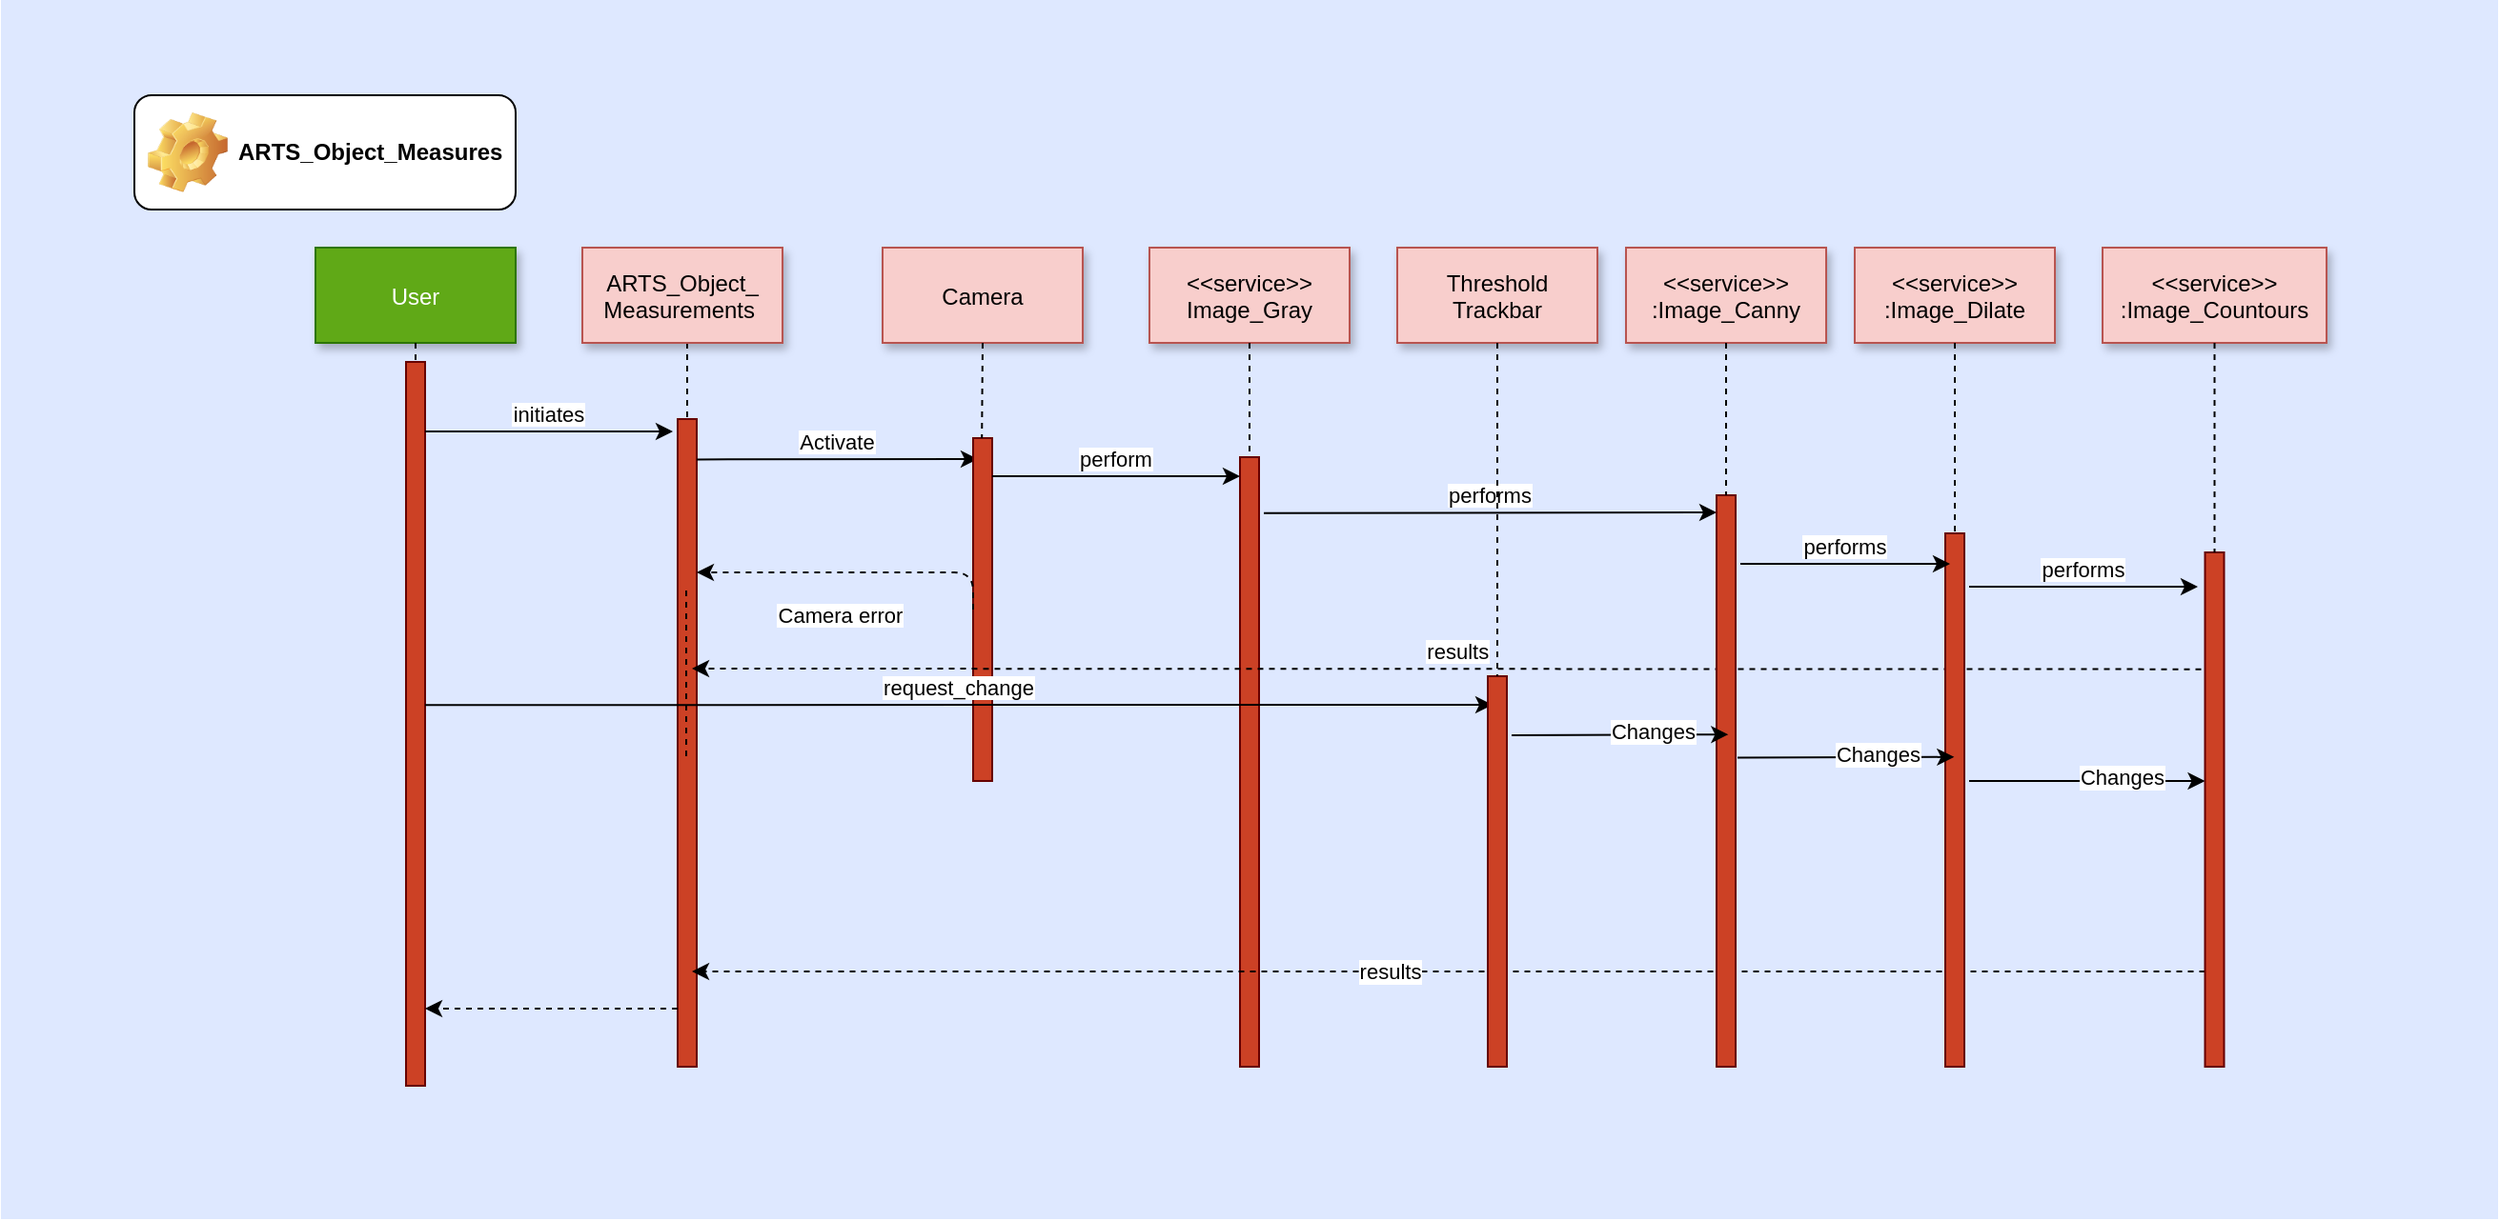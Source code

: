 <mxfile version="14.2.9" type="github">
  <diagram name="Page-1" id="9361dd3d-8414-5efd-6122-117bd74ce7a7">
    <mxGraphModel dx="2136" dy="1384" grid="1" gridSize="10" guides="1" tooltips="1" connect="1" arrows="1" fold="1" page="0" pageScale="1.5" pageWidth="826" pageHeight="1169" background="#ffffff" math="0" shadow="0">
      <root>
        <mxCell id="0" />
        <mxCell id="1" parent="0" />
        <mxCell id="69" value="" style="fillColor=#DEE8FF;strokeColor=none" parent="1" vertex="1">
          <mxGeometry x="-12.5" y="-40" width="1310" height="640" as="geometry" />
        </mxCell>
        <mxCell id="2" value="" style="fillColor=#CC4125;strokeColor=#660000" parent="1" vertex="1">
          <mxGeometry x="200" y="150" width="10" height="380" as="geometry" />
        </mxCell>
        <mxCell id="4" value="User" style="shadow=1;fillColor=#60a917;strokeColor=#2D7600;fontColor=#ffffff;" parent="1" vertex="1">
          <mxGeometry x="152.5" y="90" width="105" height="50" as="geometry" />
        </mxCell>
        <mxCell id="6" value="" style="fillColor=#CC4125;strokeColor=#660000" parent="1" vertex="1">
          <mxGeometry x="342.5" y="180" width="10" height="340" as="geometry" />
        </mxCell>
        <mxCell id="8" value="" style="edgeStyle=none;endArrow=none;dashed=1" parent="1" target="6" edge="1">
          <mxGeometry x="272.335" y="165" width="100" height="100" as="geometry">
            <mxPoint x="347.5" y="110.0" as="sourcePoint" />
            <mxPoint x="347.576" y="165" as="targetPoint" />
          </mxGeometry>
        </mxCell>
        <mxCell id="9" value="initiates" style="edgeStyle=none;verticalLabelPosition=top;verticalAlign=bottom" parent="1" edge="1">
          <mxGeometry x="220" y="99" width="100" height="100" as="geometry">
            <mxPoint x="210" y="186.5" as="sourcePoint" />
            <mxPoint x="340" y="186.5" as="targetPoint" />
          </mxGeometry>
        </mxCell>
        <mxCell id="13" value="Activate" style="edgeStyle=none;verticalLabelPosition=top;verticalAlign=bottom;" parent="1" edge="1">
          <mxGeometry x="385.455" y="113.916" width="100" height="100" as="geometry">
            <mxPoint x="352.5" y="201.206" as="sourcePoint" />
            <mxPoint x="500" y="201" as="targetPoint" />
          </mxGeometry>
        </mxCell>
        <mxCell id="15" value="Camera" style="shadow=1;fillColor=#f8cecc;strokeColor=#b85450;" parent="1" vertex="1">
          <mxGeometry x="450.004" y="90.0" width="105" height="50" as="geometry" />
        </mxCell>
        <mxCell id="17" value="" style="fillColor=#CC4125;strokeColor=#660000" parent="1" vertex="1">
          <mxGeometry x="497.5" y="190" width="10" height="180" as="geometry" />
        </mxCell>
        <mxCell id="21" value="" style="fillColor=#CC4125;strokeColor=#660000" parent="1" vertex="1">
          <mxGeometry x="637.5" y="200" width="10" height="320" as="geometry" />
        </mxCell>
        <mxCell id="22" value="&lt;&lt;service&gt;&gt;&#xa;Image_Gray" style="shadow=1;fillColor=#f8cecc;strokeColor=#b85450;" parent="1" vertex="1">
          <mxGeometry x="590" y="90" width="105" height="50" as="geometry" />
        </mxCell>
        <mxCell id="23" value="" style="edgeStyle=none;endArrow=none;dashed=1" parent="1" source="22" target="21" edge="1">
          <mxGeometry x="614.488" y="175.0" width="100" height="100" as="geometry">
            <mxPoint x="674.653" y="110" as="sourcePoint" />
            <mxPoint x="674.653" y="260" as="targetPoint" />
          </mxGeometry>
        </mxCell>
        <mxCell id="24" value="&lt;&lt;service&gt;&gt;&#xa;:Image_Canny" style="shadow=1;fillColor=#f8cecc;strokeColor=#b85450;" parent="1" vertex="1">
          <mxGeometry x="840" y="90" width="105" height="50" as="geometry" />
        </mxCell>
        <mxCell id="27" value="perform" style="edgeStyle=elbowEdgeStyle;elbow=vertical;verticalLabelPosition=top;verticalAlign=bottom" parent="1" source="17" target="21" edge="1">
          <mxGeometry x="540" y="270" width="100" height="100" as="geometry">
            <mxPoint x="540" y="370" as="sourcePoint" />
            <mxPoint x="640" y="270" as="targetPoint" />
            <Array as="points">
              <mxPoint x="600" y="210" />
              <mxPoint x="590" y="270" />
            </Array>
          </mxGeometry>
        </mxCell>
        <mxCell id="33" value="" style="edgeStyle=elbowEdgeStyle;elbow=horizontal;endArrow=none;dashed=1" parent="1" source="4" target="2" edge="1">
          <mxGeometry x="230.0" y="310" width="100" height="100" as="geometry">
            <mxPoint x="230.0" y="410" as="sourcePoint" />
            <mxPoint x="330" y="310" as="targetPoint" />
          </mxGeometry>
        </mxCell>
        <mxCell id="34" value="performs" style="edgeStyle=elbowEdgeStyle;elbow=vertical;verticalLabelPosition=top;verticalAlign=bottom" parent="1" edge="1">
          <mxGeometry x="520" y="200.026" width="100" height="100" as="geometry">
            <mxPoint x="650" y="229.42" as="sourcePoint" />
            <mxPoint x="887.5" y="229" as="targetPoint" />
            <Array as="points" />
          </mxGeometry>
        </mxCell>
        <mxCell id="44" value="" style="edgeStyle=none;dashed=1;endArrow=none;" parent="1" edge="1">
          <mxGeometry x="192" y="300" width="100" height="100" as="geometry">
            <mxPoint x="347" y="270" as="sourcePoint" />
            <mxPoint x="347" y="360" as="targetPoint" />
          </mxGeometry>
        </mxCell>
        <mxCell id="53" value="request_change" style="edgeStyle=elbowEdgeStyle;elbow=vertical;verticalLabelPosition=top;verticalAlign=bottom" parent="1" edge="1">
          <mxGeometry x="387.5" y="289.356" width="100" height="100" as="geometry">
            <mxPoint x="210" y="330.119" as="sourcePoint" />
            <mxPoint x="770" y="330.12" as="targetPoint" />
            <Array as="points" />
          </mxGeometry>
        </mxCell>
        <mxCell id="54" value="" style="edgeStyle=elbowEdgeStyle;elbow=vertical;dashed=1;verticalLabelPosition=bottom;verticalAlign=top;entryX=0.75;entryY=0.853;entryDx=0;entryDy=0;entryPerimeter=0;" parent="1" edge="1" target="6">
          <mxGeometry x="673.75" y="477.338" width="100" height="100" as="geometry">
            <mxPoint x="1143.75" y="469.996" as="sourcePoint" />
            <mxPoint x="380" y="467" as="targetPoint" />
            <Array as="points" />
          </mxGeometry>
        </mxCell>
        <mxCell id="tE6BO9GWFNX0W8BT2dj9-134" value="results" style="edgeLabel;html=1;align=center;verticalAlign=middle;resizable=0;points=[];" vertex="1" connectable="0" parent="54">
          <mxGeometry relative="1" as="geometry">
            <mxPoint x="-31" as="offset" />
          </mxGeometry>
        </mxCell>
        <mxCell id="67" value="" style="edgeStyle=elbowEdgeStyle;elbow=vertical;dashed=1;verticalLabelPosition=bottom;verticalAlign=top" parent="1" edge="1">
          <mxGeometry x="507.5" y="604.342" width="100" height="100" as="geometry">
            <mxPoint x="342.5" y="489.5" as="sourcePoint" />
            <mxPoint x="210" y="489.5" as="targetPoint" />
            <Array as="points" />
          </mxGeometry>
        </mxCell>
        <mxCell id="68" value="results" style="edgeStyle=elbowEdgeStyle;elbow=vertical;dashed=1;verticalLabelPosition=bottom;verticalAlign=bottom" parent="1" edge="1">
          <mxGeometry x="556.25" y="260.408" width="100" height="100" as="geometry">
            <mxPoint x="1153.75" y="311.33" as="sourcePoint" />
            <mxPoint x="350" y="311" as="targetPoint" />
            <Array as="points" />
          </mxGeometry>
        </mxCell>
        <mxCell id="tE6BO9GWFNX0W8BT2dj9-89" value="ARTS_Object_Measures" style="label;whiteSpace=wrap;html=1;image=img/clipart/Gear_128x128.png" vertex="1" parent="1">
          <mxGeometry x="57.5" y="10" width="200" height="60" as="geometry" />
        </mxCell>
        <mxCell id="tE6BO9GWFNX0W8BT2dj9-91" value="ARTS_Object_&#xa;Measurements " style="shadow=1;fillColor=#f8cecc;strokeColor=#b85450;" vertex="1" parent="1">
          <mxGeometry x="292.504" y="90.0" width="105" height="50" as="geometry" />
        </mxCell>
        <mxCell id="tE6BO9GWFNX0W8BT2dj9-93" value="&lt;&lt;service&gt;&gt;&#xa;:Image_Dilate" style="shadow=1;fillColor=#f8cecc;strokeColor=#b85450;" vertex="1" parent="1">
          <mxGeometry x="960" y="90" width="105" height="50" as="geometry" />
        </mxCell>
        <mxCell id="tE6BO9GWFNX0W8BT2dj9-94" value="&lt;&lt;service&gt;&gt;&#xa;:Image_Countours" style="shadow=1;fillColor=#f8cecc;strokeColor=#b85450;" vertex="1" parent="1">
          <mxGeometry x="1090" y="90" width="117.5" height="50" as="geometry" />
        </mxCell>
        <mxCell id="48" value="" style="fillColor=#CC4125;strokeColor=#660000" parent="1" vertex="1">
          <mxGeometry x="887.5" y="220" width="10" height="300" as="geometry" />
        </mxCell>
        <mxCell id="tE6BO9GWFNX0W8BT2dj9-99" value="" style="edgeStyle=none;endArrow=none;dashed=1" edge="1" parent="1" source="24" target="48">
          <mxGeometry x="727.335" y="165" width="100" height="100" as="geometry">
            <mxPoint x="802.5" y="140" as="sourcePoint" />
            <mxPoint x="802.5" y="289.394" as="targetPoint" />
          </mxGeometry>
        </mxCell>
        <mxCell id="tE6BO9GWFNX0W8BT2dj9-100" value="" style="fillColor=#CC4125;strokeColor=#660000" vertex="1" parent="1">
          <mxGeometry x="1007.5" y="240" width="10" height="280" as="geometry" />
        </mxCell>
        <mxCell id="tE6BO9GWFNX0W8BT2dj9-102" value="" style="edgeStyle=none;endArrow=none;dashed=1;exitX=0.5;exitY=1;exitDx=0;exitDy=0;entryX=0.5;entryY=0;entryDx=0;entryDy=0;" edge="1" parent="1" source="tE6BO9GWFNX0W8BT2dj9-93" target="tE6BO9GWFNX0W8BT2dj9-100">
          <mxGeometry x="737.335" y="175" width="100" height="100" as="geometry">
            <mxPoint x="812.308" y="150" as="sourcePoint" />
            <mxPoint x="812.187" y="218.557" as="targetPoint" />
            <Array as="points" />
          </mxGeometry>
        </mxCell>
        <mxCell id="tE6BO9GWFNX0W8BT2dj9-105" value="performs" style="edgeStyle=elbowEdgeStyle;elbow=vertical;verticalLabelPosition=top;verticalAlign=bottom" edge="1" parent="1">
          <mxGeometry x="732.5" y="226.936" width="100" height="100" as="geometry">
            <mxPoint x="900" y="256" as="sourcePoint" />
            <mxPoint x="1010.0" y="256.439" as="targetPoint" />
            <Array as="points" />
          </mxGeometry>
        </mxCell>
        <mxCell id="tE6BO9GWFNX0W8BT2dj9-106" value="performs" style="edgeStyle=elbowEdgeStyle;elbow=vertical;verticalLabelPosition=top;verticalAlign=bottom" edge="1" parent="1">
          <mxGeometry x="857.5" y="238.376" width="100" height="100" as="geometry">
            <mxPoint x="1020" y="268" as="sourcePoint" />
            <mxPoint x="1140" y="268" as="targetPoint" />
            <Array as="points" />
          </mxGeometry>
        </mxCell>
        <mxCell id="tE6BO9GWFNX0W8BT2dj9-107" value="" style="fillColor=#CC4125;strokeColor=#660000" vertex="1" parent="1">
          <mxGeometry x="1143.75" y="250" width="10" height="270" as="geometry" />
        </mxCell>
        <mxCell id="tE6BO9GWFNX0W8BT2dj9-108" value="" style="edgeStyle=none;endArrow=none;dashed=1;exitX=0.5;exitY=1;exitDx=0;exitDy=0;" edge="1" parent="1" source="15">
          <mxGeometry x="474.078" y="185.0" width="100" height="100" as="geometry">
            <mxPoint x="502.09" y="150" as="sourcePoint" />
            <mxPoint x="502.09" y="190.004" as="targetPoint" />
          </mxGeometry>
        </mxCell>
        <mxCell id="tE6BO9GWFNX0W8BT2dj9-111" value="Camera error" style="edgeStyle=elbowEdgeStyle;elbow=vertical;dashed=1;verticalLabelPosition=bottom;verticalAlign=top;entryX=1.083;entryY=0.869;entryDx=0;entryDy=0;entryPerimeter=0;exitX=0;exitY=0.5;exitDx=0;exitDy=0;" edge="1" parent="1" source="17">
          <mxGeometry x="-0.83" y="10.48" width="100" height="100" as="geometry">
            <mxPoint x="482.5" y="260" as="sourcePoint" />
            <mxPoint x="352.5" y="260" as="targetPoint" />
            <Array as="points">
              <mxPoint x="459.17" y="260.48" />
            </Array>
            <mxPoint x="3" as="offset" />
          </mxGeometry>
        </mxCell>
        <mxCell id="tE6BO9GWFNX0W8BT2dj9-115" value="Threshold &#xa;Trackbar" style="shadow=1;fillColor=#f8cecc;strokeColor=#b85450;" vertex="1" parent="1">
          <mxGeometry x="720" y="90" width="105" height="50" as="geometry" />
        </mxCell>
        <mxCell id="tE6BO9GWFNX0W8BT2dj9-119" value="" style="edgeStyle=none;endArrow=none;dashed=1;exitX=0.5;exitY=1;exitDx=0;exitDy=0;entryX=0.5;entryY=0;entryDx=0;entryDy=0;" edge="1" parent="1" source="tE6BO9GWFNX0W8BT2dj9-94" target="tE6BO9GWFNX0W8BT2dj9-107">
          <mxGeometry x="747.335" y="185" width="100" height="100" as="geometry">
            <mxPoint x="1022.5" y="150" as="sourcePoint" />
            <mxPoint x="1022.5" y="249.997" as="targetPoint" />
            <Array as="points" />
          </mxGeometry>
        </mxCell>
        <mxCell id="tE6BO9GWFNX0W8BT2dj9-120" value="" style="edgeStyle=none;dashed=1;endArrow=none;exitX=0.5;exitY=1;exitDx=0;exitDy=0;" edge="1" parent="1" source="tE6BO9GWFNX0W8BT2dj9-122">
          <mxGeometry x="202" y="310" width="100" height="100" as="geometry">
            <mxPoint x="357" y="280" as="sourcePoint" />
            <mxPoint x="773" y="390" as="targetPoint" />
          </mxGeometry>
        </mxCell>
        <mxCell id="tE6BO9GWFNX0W8BT2dj9-122" value="" style="fillColor=#CC4125;strokeColor=#660000" vertex="1" parent="1">
          <mxGeometry x="767.5" y="315" width="10" height="205" as="geometry" />
        </mxCell>
        <mxCell id="tE6BO9GWFNX0W8BT2dj9-123" value="" style="edgeStyle=none;dashed=1;endArrow=none;exitX=0.5;exitY=1;exitDx=0;exitDy=0;" edge="1" parent="1" source="tE6BO9GWFNX0W8BT2dj9-115" target="tE6BO9GWFNX0W8BT2dj9-122">
          <mxGeometry x="202" y="310" width="100" height="100" as="geometry">
            <mxPoint x="772.5" y="140" as="sourcePoint" />
            <mxPoint x="773" y="390" as="targetPoint" />
          </mxGeometry>
        </mxCell>
        <mxCell id="tE6BO9GWFNX0W8BT2dj9-127" value="" style="endArrow=classic;html=1;entryX=0.631;entryY=0.462;entryDx=0;entryDy=0;entryPerimeter=0;" edge="1" parent="1">
          <mxGeometry width="50" height="50" relative="1" as="geometry">
            <mxPoint x="780" y="346" as="sourcePoint" />
            <mxPoint x="893.67" y="345.6" as="targetPoint" />
          </mxGeometry>
        </mxCell>
        <mxCell id="tE6BO9GWFNX0W8BT2dj9-128" value="Changes" style="edgeLabel;html=1;align=center;verticalAlign=middle;resizable=0;points=[];" vertex="1" connectable="0" parent="tE6BO9GWFNX0W8BT2dj9-127">
          <mxGeometry x="0.289" y="2" relative="1" as="geometry">
            <mxPoint as="offset" />
          </mxGeometry>
        </mxCell>
        <mxCell id="tE6BO9GWFNX0W8BT2dj9-129" value="" style="endArrow=classic;html=1;entryX=0.631;entryY=0.462;entryDx=0;entryDy=0;entryPerimeter=0;" edge="1" parent="1">
          <mxGeometry width="50" height="50" relative="1" as="geometry">
            <mxPoint x="898.5" y="357.81" as="sourcePoint" />
            <mxPoint x="1012.17" y="357.41" as="targetPoint" />
          </mxGeometry>
        </mxCell>
        <mxCell id="tE6BO9GWFNX0W8BT2dj9-130" value="Changes" style="edgeLabel;html=1;align=center;verticalAlign=middle;resizable=0;points=[];" vertex="1" connectable="0" parent="tE6BO9GWFNX0W8BT2dj9-129">
          <mxGeometry x="0.289" y="2" relative="1" as="geometry">
            <mxPoint as="offset" />
          </mxGeometry>
        </mxCell>
        <mxCell id="tE6BO9GWFNX0W8BT2dj9-131" value="" style="endArrow=classic;html=1;entryX=0.631;entryY=0.462;entryDx=0;entryDy=0;entryPerimeter=0;" edge="1" parent="1">
          <mxGeometry width="50" height="50" relative="1" as="geometry">
            <mxPoint x="1020" y="370" as="sourcePoint" />
            <mxPoint x="1143.75" y="370.0" as="targetPoint" />
          </mxGeometry>
        </mxCell>
        <mxCell id="tE6BO9GWFNX0W8BT2dj9-132" value="Changes" style="edgeLabel;html=1;align=center;verticalAlign=middle;resizable=0;points=[];" vertex="1" connectable="0" parent="tE6BO9GWFNX0W8BT2dj9-131">
          <mxGeometry x="0.289" y="2" relative="1" as="geometry">
            <mxPoint as="offset" />
          </mxGeometry>
        </mxCell>
      </root>
    </mxGraphModel>
  </diagram>
</mxfile>
